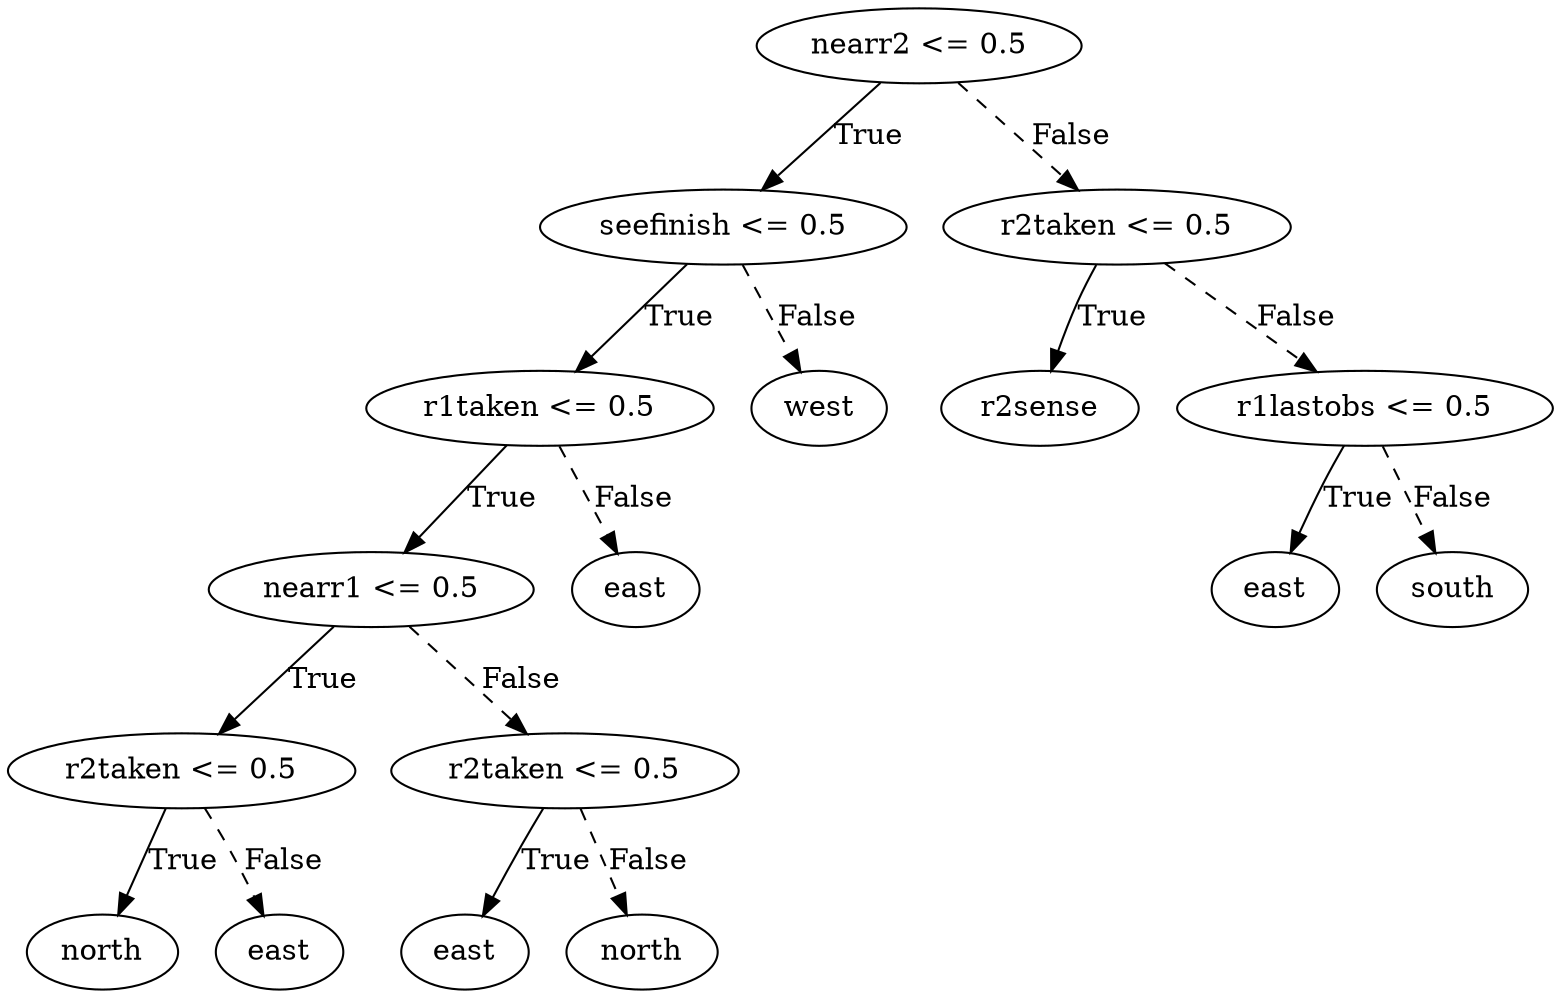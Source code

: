 digraph {
0 [label="nearr2 <= 0.5"];
1 [label="seefinish <= 0.5"];
2 [label="r1taken <= 0.5"];
3 [label="nearr1 <= 0.5"];
4 [label="r2taken <= 0.5"];
5 [label="north"];
4 -> 5 [label="True"];
6 [label="east"];
4 -> 6 [style="dashed", label="False"];
3 -> 4 [label="True"];
7 [label="r2taken <= 0.5"];
8 [label="east"];
7 -> 8 [label="True"];
9 [label="north"];
7 -> 9 [style="dashed", label="False"];
3 -> 7 [style="dashed", label="False"];
2 -> 3 [label="True"];
10 [label="east"];
2 -> 10 [style="dashed", label="False"];
1 -> 2 [label="True"];
11 [label="west"];
1 -> 11 [style="dashed", label="False"];
0 -> 1 [label="True"];
12 [label="r2taken <= 0.5"];
13 [label="r2sense"];
12 -> 13 [label="True"];
14 [label="r1lastobs <= 0.5"];
15 [label="east"];
14 -> 15 [label="True"];
16 [label="south"];
14 -> 16 [style="dashed", label="False"];
12 -> 14 [style="dashed", label="False"];
0 -> 12 [style="dashed", label="False"];

}